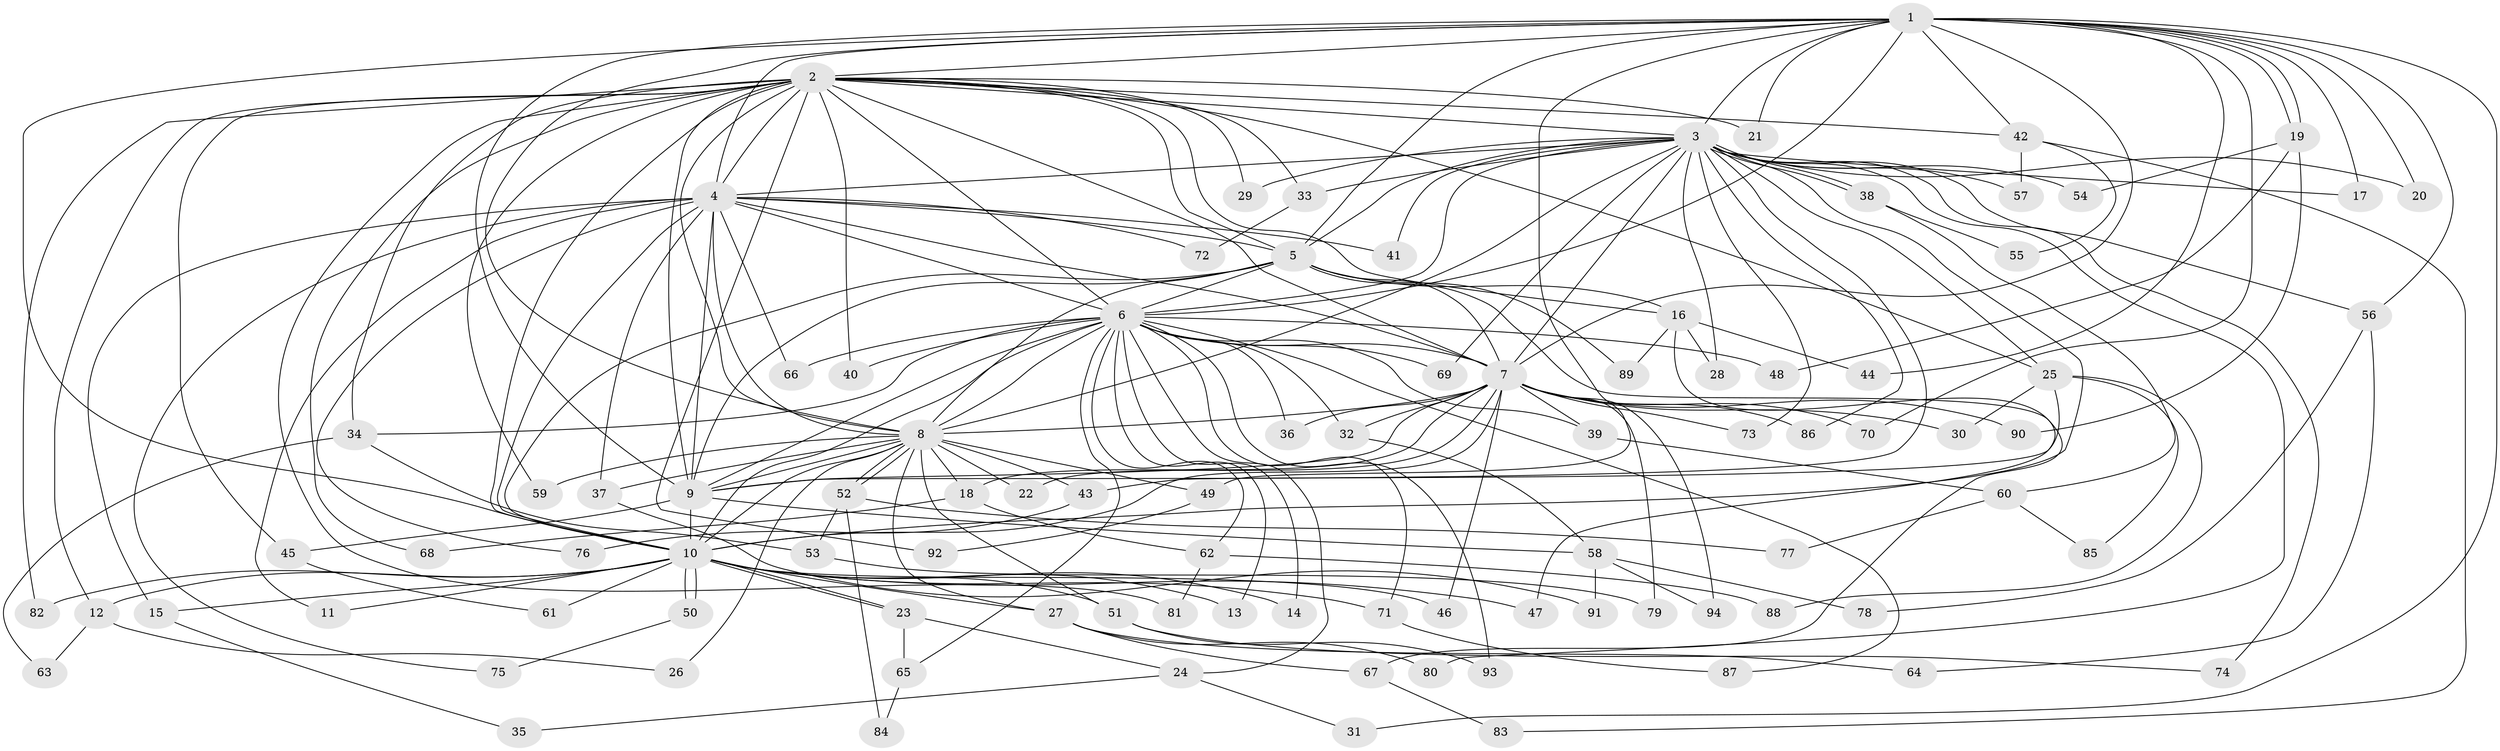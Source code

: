 // Generated by graph-tools (version 1.1) at 2025/13/03/09/25 04:13:54]
// undirected, 94 vertices, 213 edges
graph export_dot {
graph [start="1"]
  node [color=gray90,style=filled];
  1;
  2;
  3;
  4;
  5;
  6;
  7;
  8;
  9;
  10;
  11;
  12;
  13;
  14;
  15;
  16;
  17;
  18;
  19;
  20;
  21;
  22;
  23;
  24;
  25;
  26;
  27;
  28;
  29;
  30;
  31;
  32;
  33;
  34;
  35;
  36;
  37;
  38;
  39;
  40;
  41;
  42;
  43;
  44;
  45;
  46;
  47;
  48;
  49;
  50;
  51;
  52;
  53;
  54;
  55;
  56;
  57;
  58;
  59;
  60;
  61;
  62;
  63;
  64;
  65;
  66;
  67;
  68;
  69;
  70;
  71;
  72;
  73;
  74;
  75;
  76;
  77;
  78;
  79;
  80;
  81;
  82;
  83;
  84;
  85;
  86;
  87;
  88;
  89;
  90;
  91;
  92;
  93;
  94;
  1 -- 2;
  1 -- 3;
  1 -- 4;
  1 -- 5;
  1 -- 6;
  1 -- 7;
  1 -- 8;
  1 -- 9;
  1 -- 10;
  1 -- 17;
  1 -- 19;
  1 -- 19;
  1 -- 20;
  1 -- 21;
  1 -- 31;
  1 -- 42;
  1 -- 44;
  1 -- 49;
  1 -- 56;
  1 -- 70;
  2 -- 3;
  2 -- 4;
  2 -- 5;
  2 -- 6;
  2 -- 7;
  2 -- 8;
  2 -- 9;
  2 -- 10;
  2 -- 12;
  2 -- 16;
  2 -- 21;
  2 -- 25;
  2 -- 29;
  2 -- 33;
  2 -- 34;
  2 -- 40;
  2 -- 42;
  2 -- 45;
  2 -- 59;
  2 -- 68;
  2 -- 81;
  2 -- 82;
  2 -- 92;
  3 -- 4;
  3 -- 5;
  3 -- 6;
  3 -- 7;
  3 -- 8;
  3 -- 9;
  3 -- 10;
  3 -- 17;
  3 -- 20;
  3 -- 25;
  3 -- 28;
  3 -- 29;
  3 -- 33;
  3 -- 38;
  3 -- 38;
  3 -- 41;
  3 -- 54;
  3 -- 56;
  3 -- 57;
  3 -- 69;
  3 -- 73;
  3 -- 74;
  3 -- 80;
  3 -- 86;
  4 -- 5;
  4 -- 6;
  4 -- 7;
  4 -- 8;
  4 -- 9;
  4 -- 10;
  4 -- 11;
  4 -- 15;
  4 -- 37;
  4 -- 41;
  4 -- 66;
  4 -- 72;
  4 -- 75;
  4 -- 76;
  5 -- 6;
  5 -- 7;
  5 -- 8;
  5 -- 9;
  5 -- 10;
  5 -- 16;
  5 -- 67;
  5 -- 89;
  6 -- 7;
  6 -- 8;
  6 -- 9;
  6 -- 10;
  6 -- 13;
  6 -- 14;
  6 -- 24;
  6 -- 32;
  6 -- 34;
  6 -- 36;
  6 -- 39;
  6 -- 40;
  6 -- 48;
  6 -- 62;
  6 -- 65;
  6 -- 66;
  6 -- 69;
  6 -- 71;
  6 -- 87;
  6 -- 93;
  7 -- 8;
  7 -- 9;
  7 -- 10;
  7 -- 18;
  7 -- 22;
  7 -- 30;
  7 -- 32;
  7 -- 36;
  7 -- 39;
  7 -- 46;
  7 -- 70;
  7 -- 73;
  7 -- 79;
  7 -- 86;
  7 -- 90;
  7 -- 94;
  8 -- 9;
  8 -- 10;
  8 -- 18;
  8 -- 22;
  8 -- 26;
  8 -- 27;
  8 -- 37;
  8 -- 43;
  8 -- 49;
  8 -- 51;
  8 -- 52;
  8 -- 52;
  8 -- 59;
  9 -- 10;
  9 -- 45;
  9 -- 58;
  10 -- 11;
  10 -- 12;
  10 -- 13;
  10 -- 14;
  10 -- 15;
  10 -- 23;
  10 -- 23;
  10 -- 27;
  10 -- 46;
  10 -- 47;
  10 -- 50;
  10 -- 50;
  10 -- 51;
  10 -- 61;
  10 -- 71;
  10 -- 82;
  12 -- 26;
  12 -- 63;
  15 -- 35;
  16 -- 28;
  16 -- 44;
  16 -- 47;
  16 -- 89;
  18 -- 62;
  18 -- 68;
  19 -- 48;
  19 -- 54;
  19 -- 90;
  23 -- 24;
  23 -- 65;
  24 -- 31;
  24 -- 35;
  25 -- 30;
  25 -- 43;
  25 -- 85;
  25 -- 88;
  27 -- 64;
  27 -- 67;
  27 -- 80;
  32 -- 58;
  33 -- 72;
  34 -- 53;
  34 -- 63;
  37 -- 91;
  38 -- 55;
  38 -- 60;
  39 -- 60;
  42 -- 55;
  42 -- 57;
  42 -- 83;
  43 -- 76;
  45 -- 61;
  49 -- 92;
  50 -- 75;
  51 -- 74;
  51 -- 93;
  52 -- 53;
  52 -- 77;
  52 -- 84;
  53 -- 79;
  56 -- 64;
  56 -- 78;
  58 -- 78;
  58 -- 91;
  58 -- 94;
  60 -- 77;
  60 -- 85;
  62 -- 81;
  62 -- 88;
  65 -- 84;
  67 -- 83;
  71 -- 87;
}
